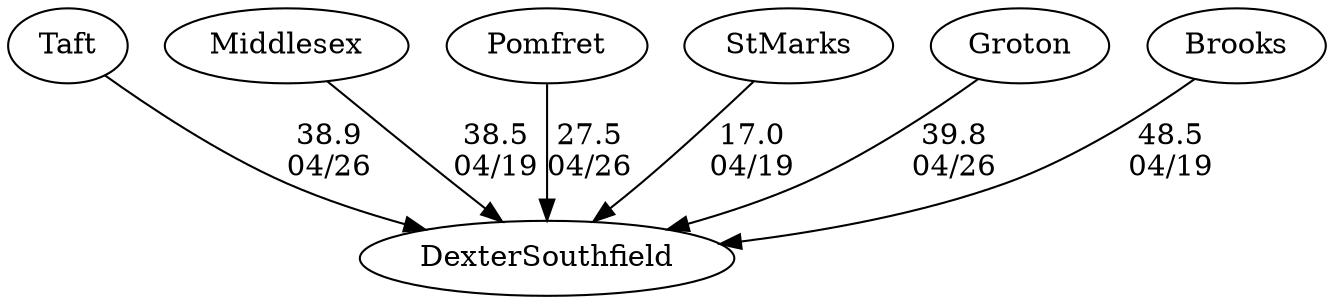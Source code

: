 digraph boys1foursDexterSouthfield {Taft [URL="boys1foursTaft.html"];Middlesex [URL="boys1foursMiddlesex.html"];Pomfret [URL="boys1foursPomfret.html"];DexterSouthfield [URL="boys1foursDexterSouthfield.html"];StMarks [URL="boys1foursStMarks.html"];Groton [URL="boys1foursGroton.html"];Brooks [URL="boys1foursBrooks.html"];Brooks -> DexterSouthfield[label="48.5
04/19", weight="52", tooltip="NEIRA Boys & Girls Fours,St. Marks, Brooks, Middlesex, Dexter/Southfield			
Distance: 1500m Conditions: 10-13mph crossing headwind from SSW. Occasional gusts of 20mph in the first half hour of racing. Race order was 4-3-2-1. Comments: D/S 1V caught an over the head crab at 300m to go and had to reset. D/S 2V had steering issue and DNF.
Thank you to all crews who came out to race on Lake Q!
None", URL="https://www.row2k.com/results/resultspage.cfm?UID=2988C5F873833C8F0A00A6D6ED650D95&cat=5", random="random"]; 
Middlesex -> DexterSouthfield[label="38.5
04/19", weight="62", tooltip="NEIRA Boys & Girls Fours,St. Marks, Brooks, Middlesex, Dexter/Southfield			
Distance: 1500m Conditions: 10-13mph crossing headwind from SSW. Occasional gusts of 20mph in the first half hour of racing. Race order was 4-3-2-1. Comments: D/S 1V caught an over the head crab at 300m to go and had to reset. D/S 2V had steering issue and DNF.
Thank you to all crews who came out to race on Lake Q!
None", URL="https://www.row2k.com/results/resultspage.cfm?UID=2988C5F873833C8F0A00A6D6ED650D95&cat=5", random="random"]; 
StMarks -> DexterSouthfield[label="17.0
04/19", weight="83", tooltip="NEIRA Boys & Girls Fours,St. Marks, Brooks, Middlesex, Dexter/Southfield			
Distance: 1500m Conditions: 10-13mph crossing headwind from SSW. Occasional gusts of 20mph in the first half hour of racing. Race order was 4-3-2-1. Comments: D/S 1V caught an over the head crab at 300m to go and had to reset. D/S 2V had steering issue and DNF.
Thank you to all crews who came out to race on Lake Q!
None", URL="https://www.row2k.com/results/resultspage.cfm?UID=2988C5F873833C8F0A00A6D6ED650D95&cat=5", random="random"]; 
Groton -> DexterSouthfield[label="39.8
04/26", weight="61", tooltip="NEIRA Boys Fours, Pomfret v. Dexter-Southfield, Groton, Taft			
Distance: 1500 Conditions: Tailwind (9-12mph) with occasional gusts. Good water for first 500-700 meters, increasing chop for second half of race. Overall, decent conditions. Comments: Alternated races with girls. Order of boys races: B2, B4, B3, B1, B5. 
Dexter-Southfield rowed their novice boat in the B5 race.
None", URL="https://www.row2k.com/results/resultspage.cfm?UID=3C973C60394C29BDB6CB3B01E88929E2&cat=1", random="random"]; 
Taft -> DexterSouthfield[label="38.9
04/26", weight="62", tooltip="NEIRA Boys Fours, Pomfret v. Dexter-Southfield, Groton, Taft			
Distance: 1500 Conditions: Tailwind (9-12mph) with occasional gusts. Good water for first 500-700 meters, increasing chop for second half of race. Overall, decent conditions. Comments: Alternated races with girls. Order of boys races: B2, B4, B3, B1, B5. 
Dexter-Southfield rowed their novice boat in the B5 race.
None", URL="https://www.row2k.com/results/resultspage.cfm?UID=3C973C60394C29BDB6CB3B01E88929E2&cat=1", random="random"]; 
Pomfret -> DexterSouthfield[label="27.5
04/26", weight="73", tooltip="NEIRA Boys Fours, Pomfret v. Dexter-Southfield, Groton, Taft			
Distance: 1500 Conditions: Tailwind (9-12mph) with occasional gusts. Good water for first 500-700 meters, increasing chop for second half of race. Overall, decent conditions. Comments: Alternated races with girls. Order of boys races: B2, B4, B3, B1, B5. 
Dexter-Southfield rowed their novice boat in the B5 race.
None", URL="https://www.row2k.com/results/resultspage.cfm?UID=3C973C60394C29BDB6CB3B01E88929E2&cat=1", random="random"]}